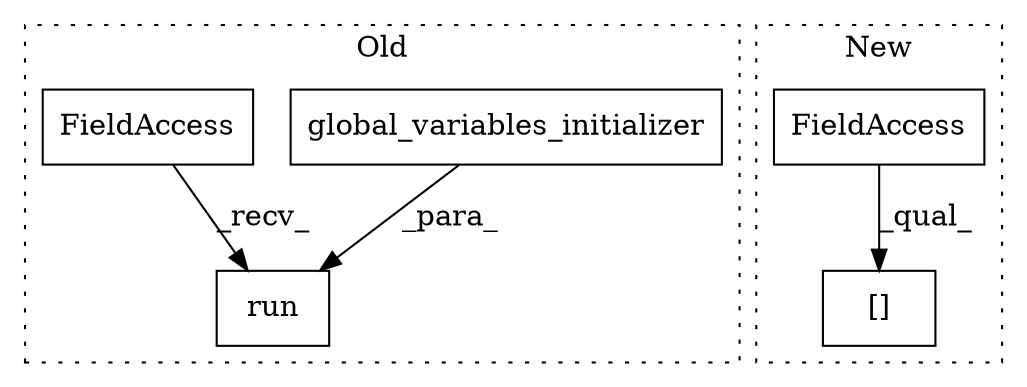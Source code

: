 digraph G {
subgraph cluster0 {
1 [label="global_variables_initializer" a="32" s="1999" l="30" shape="box"];
3 [label="run" a="32" s="1978,2029" l="4,1" shape="box"];
5 [label="FieldAccess" a="22" s="1975" l="2" shape="box"];
label = "Old";
style="dotted";
}
subgraph cluster1 {
2 [label="[]" a="2" s="4094,4104" l="9,1" shape="box"];
4 [label="FieldAccess" a="22" s="4094" l="8" shape="box"];
label = "New";
style="dotted";
}
1 -> 3 [label="_para_"];
4 -> 2 [label="_qual_"];
5 -> 3 [label="_recv_"];
}